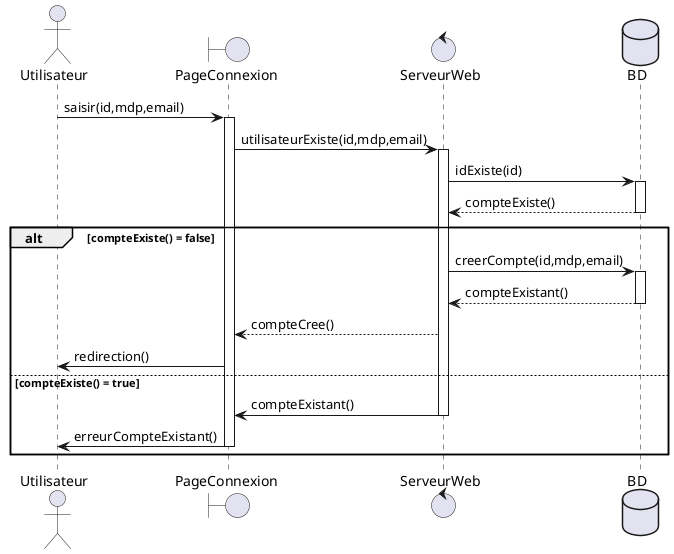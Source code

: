 @startuml
actor Utilisateur
boundary PageConnexion
control ServeurWeb
database BD

Utilisateur -> PageConnexion : saisir(id,mdp,email)
activate PageConnexion

PageConnexion -> ServeurWeb : utilisateurExiste(id,mdp,email)
activate ServeurWeb

ServeurWeb -> BD : idExiste(id)
activate BD

BD --> ServeurWeb : compteExiste()
deactivate BD
alt compteExiste() = false
ServeurWeb -> BD : creerCompte(id,mdp,email)
activate BD
BD --> ServeurWeb : compteExistant()
deactivate BD

ServeurWeb --> PageConnexion : compteCree()


PageConnexion -> Utilisateur : redirection()
else compteExiste() = true
ServeurWeb -> PageConnexion : compteExistant()
deactivate ServeurWeb
PageConnexion -> Utilisateur : erreurCompteExistant()
deactivate PageConnexion
end




@enduml